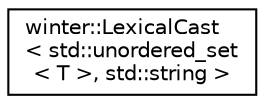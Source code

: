 digraph "类继承关系图"
{
 // LATEX_PDF_SIZE
  edge [fontname="Helvetica",fontsize="10",labelfontname="Helvetica",labelfontsize="10"];
  node [fontname="Helvetica",fontsize="10",shape=record];
  rankdir="LR";
  Node0 [label="winter::LexicalCast\l\< std::unordered_set\l\< T \>, std::string \>",height=0.2,width=0.4,color="black", fillcolor="white", style="filled",URL="$classwinter_1_1LexicalCast_3_01std_1_1unordered__set_3_01T_01_4_00_01std_1_1string_01_4.html",tooltip="类型转换模板类片特化(std::unordered_set<T> 转换成 YAML String)"];
}
